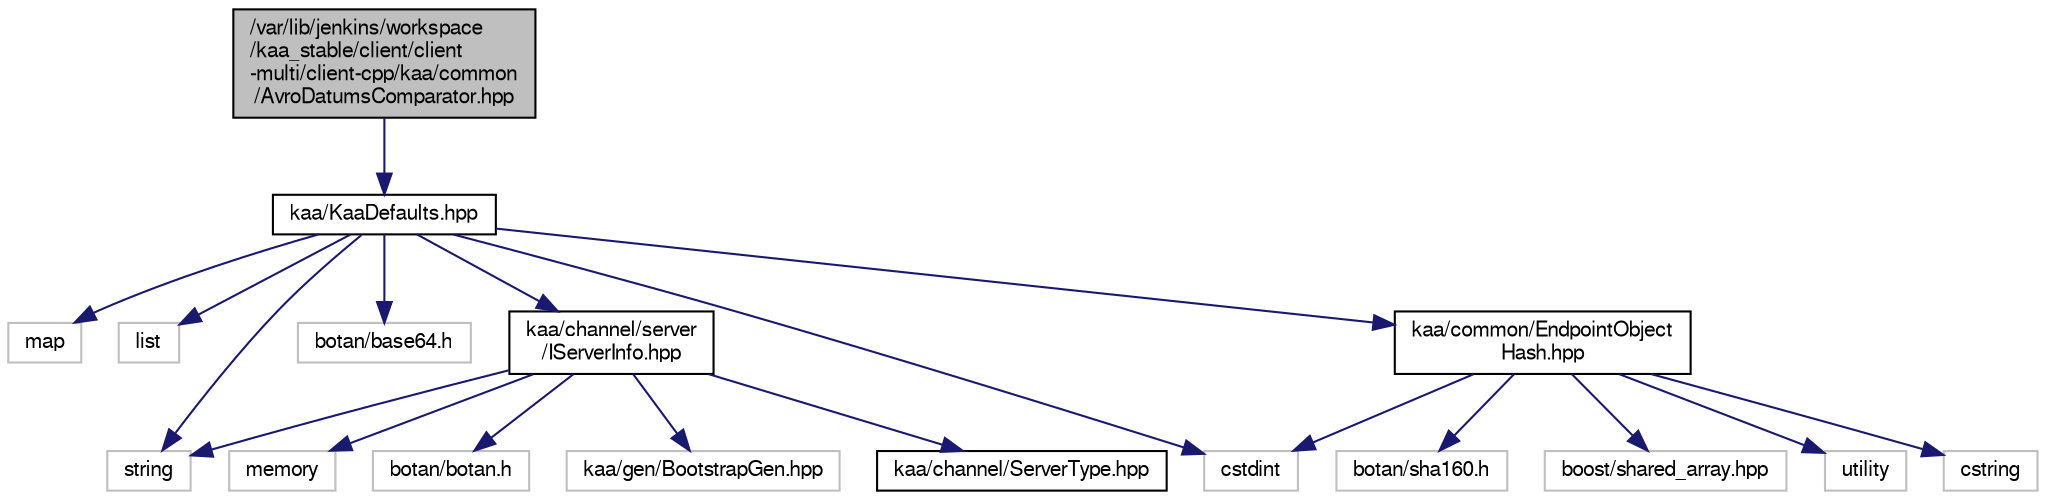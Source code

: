 digraph "/var/lib/jenkins/workspace/kaa_stable/client/client-multi/client-cpp/kaa/common/AvroDatumsComparator.hpp"
{
  bgcolor="transparent";
  edge [fontname="FreeSans",fontsize="10",labelfontname="FreeSans",labelfontsize="10"];
  node [fontname="FreeSans",fontsize="10",shape=record];
  Node1 [label="/var/lib/jenkins/workspace\l/kaa_stable/client/client\l-multi/client-cpp/kaa/common\l/AvroDatumsComparator.hpp",height=0.2,width=0.4,color="black", fillcolor="grey75", style="filled" fontcolor="black"];
  Node1 -> Node2 [color="midnightblue",fontsize="10",style="solid",fontname="FreeSans"];
  Node2 [label="kaa/KaaDefaults.hpp",height=0.2,width=0.4,color="black",URL="$KaaDefaults_8hpp.html"];
  Node2 -> Node3 [color="midnightblue",fontsize="10",style="solid",fontname="FreeSans"];
  Node3 [label="map",height=0.2,width=0.4,color="grey75"];
  Node2 -> Node4 [color="midnightblue",fontsize="10",style="solid",fontname="FreeSans"];
  Node4 [label="list",height=0.2,width=0.4,color="grey75"];
  Node2 -> Node5 [color="midnightblue",fontsize="10",style="solid",fontname="FreeSans"];
  Node5 [label="string",height=0.2,width=0.4,color="grey75"];
  Node2 -> Node6 [color="midnightblue",fontsize="10",style="solid",fontname="FreeSans"];
  Node6 [label="botan/base64.h",height=0.2,width=0.4,color="grey75"];
  Node2 -> Node7 [color="midnightblue",fontsize="10",style="solid",fontname="FreeSans"];
  Node7 [label="cstdint",height=0.2,width=0.4,color="grey75"];
  Node2 -> Node8 [color="midnightblue",fontsize="10",style="solid",fontname="FreeSans"];
  Node8 [label="kaa/channel/server\l/IServerInfo.hpp",height=0.2,width=0.4,color="black",URL="$IServerInfo_8hpp.html"];
  Node8 -> Node5 [color="midnightblue",fontsize="10",style="solid",fontname="FreeSans"];
  Node8 -> Node9 [color="midnightblue",fontsize="10",style="solid",fontname="FreeSans"];
  Node9 [label="memory",height=0.2,width=0.4,color="grey75"];
  Node8 -> Node10 [color="midnightblue",fontsize="10",style="solid",fontname="FreeSans"];
  Node10 [label="botan/botan.h",height=0.2,width=0.4,color="grey75"];
  Node8 -> Node11 [color="midnightblue",fontsize="10",style="solid",fontname="FreeSans"];
  Node11 [label="kaa/gen/BootstrapGen.hpp",height=0.2,width=0.4,color="grey75"];
  Node8 -> Node12 [color="midnightblue",fontsize="10",style="solid",fontname="FreeSans"];
  Node12 [label="kaa/channel/ServerType.hpp",height=0.2,width=0.4,color="black",URL="$ServerType_8hpp.html"];
  Node2 -> Node13 [color="midnightblue",fontsize="10",style="solid",fontname="FreeSans"];
  Node13 [label="kaa/common/EndpointObject\lHash.hpp",height=0.2,width=0.4,color="black",URL="$EndpointObjectHash_8hpp.html"];
  Node13 -> Node14 [color="midnightblue",fontsize="10",style="solid",fontname="FreeSans"];
  Node14 [label="utility",height=0.2,width=0.4,color="grey75"];
  Node13 -> Node15 [color="midnightblue",fontsize="10",style="solid",fontname="FreeSans"];
  Node15 [label="cstring",height=0.2,width=0.4,color="grey75"];
  Node13 -> Node16 [color="midnightblue",fontsize="10",style="solid",fontname="FreeSans"];
  Node16 [label="botan/sha160.h",height=0.2,width=0.4,color="grey75"];
  Node13 -> Node7 [color="midnightblue",fontsize="10",style="solid",fontname="FreeSans"];
  Node13 -> Node17 [color="midnightblue",fontsize="10",style="solid",fontname="FreeSans"];
  Node17 [label="boost/shared_array.hpp",height=0.2,width=0.4,color="grey75"];
}
